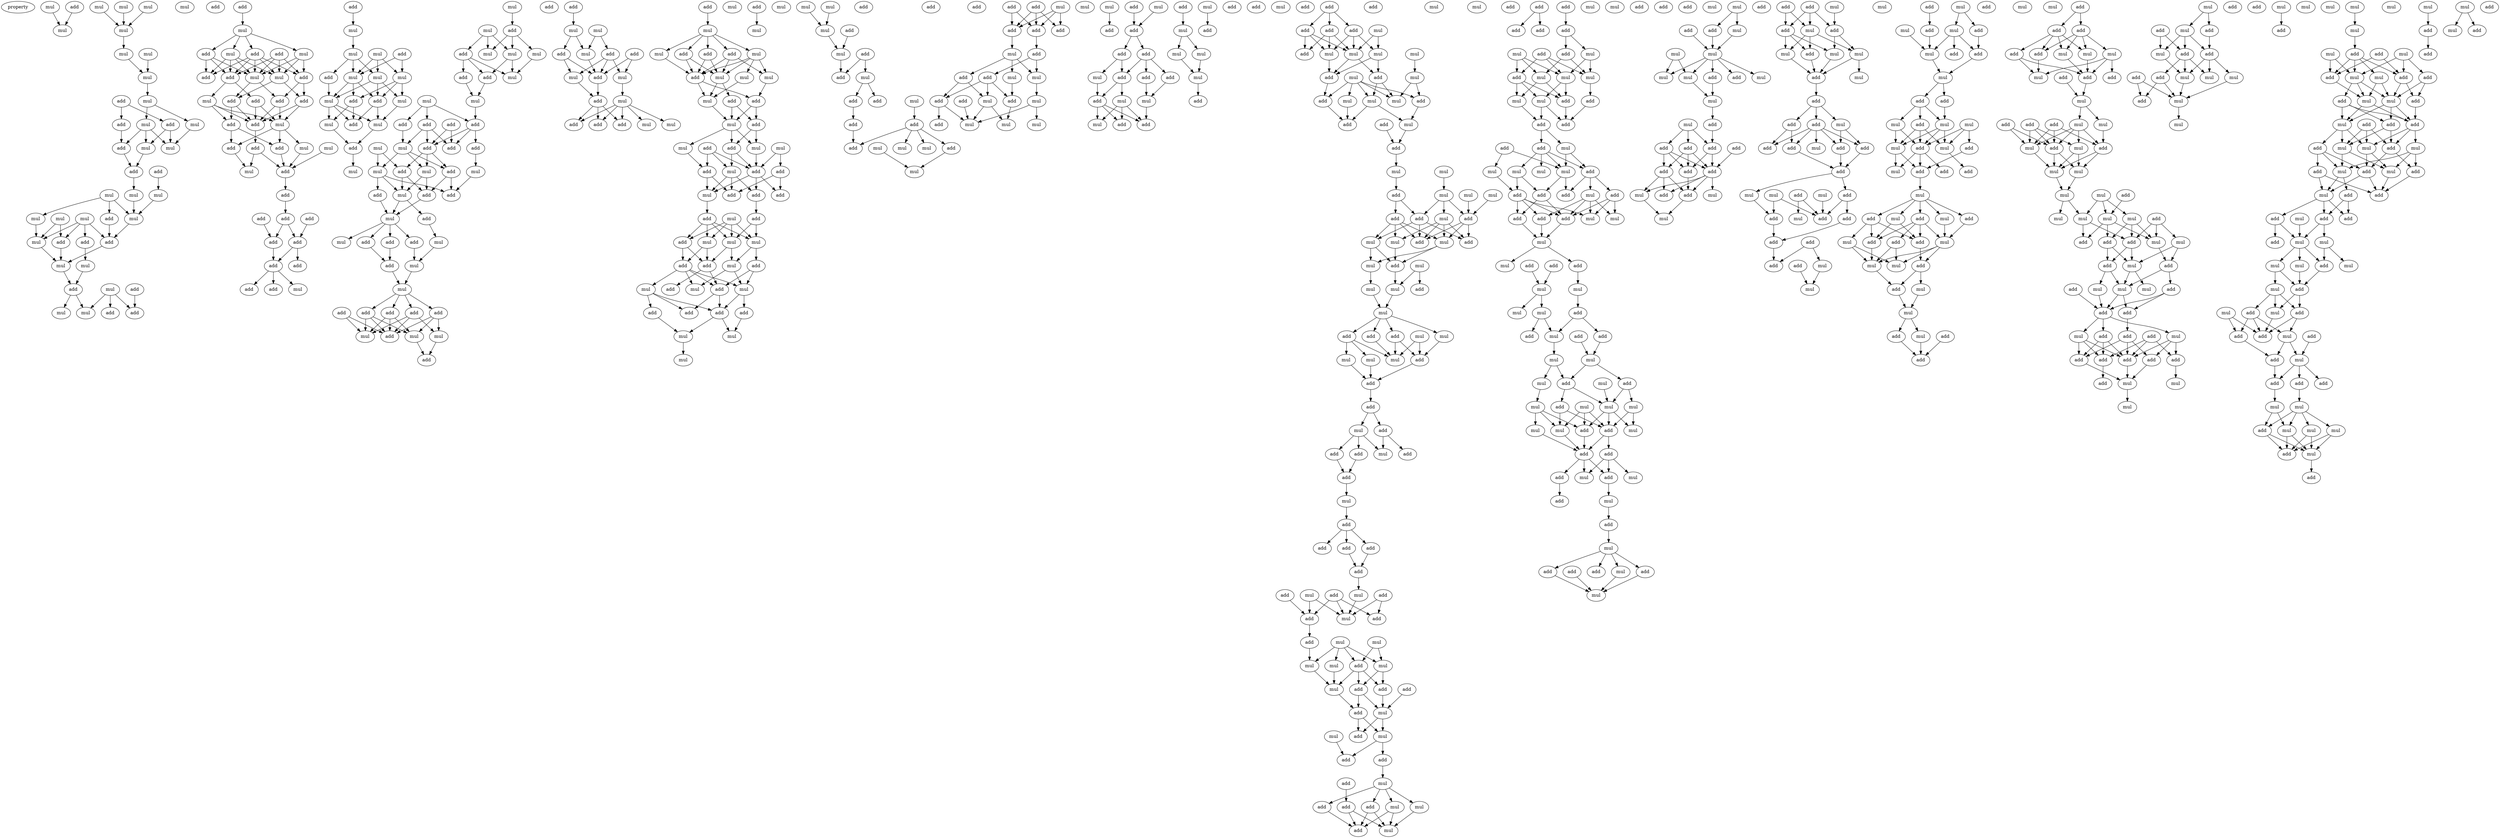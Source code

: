 digraph {
    node [fontcolor=black]
    property [mul=2,lf=1.1]
    0 [ label = mul ];
    1 [ label = mul ];
    2 [ label = add ];
    3 [ label = mul ];
    4 [ label = mul ];
    5 [ label = mul ];
    6 [ label = mul ];
    7 [ label = mul ];
    8 [ label = mul ];
    9 [ label = mul ];
    10 [ label = add ];
    11 [ label = mul ];
    12 [ label = mul ];
    13 [ label = mul ];
    14 [ label = add ];
    15 [ label = mul ];
    16 [ label = add ];
    17 [ label = add ];
    18 [ label = mul ];
    19 [ label = mul ];
    20 [ label = add ];
    21 [ label = add ];
    22 [ label = mul ];
    23 [ label = mul ];
    24 [ label = mul ];
    25 [ label = mul ];
    26 [ label = mul ];
    27 [ label = mul ];
    28 [ label = mul ];
    29 [ label = add ];
    30 [ label = mul ];
    31 [ label = add ];
    32 [ label = add ];
    33 [ label = add ];
    34 [ label = mul ];
    35 [ label = mul ];
    36 [ label = mul ];
    37 [ label = add ];
    38 [ label = add ];
    39 [ label = mul ];
    40 [ label = add ];
    41 [ label = mul ];
    42 [ label = add ];
    43 [ label = add ];
    44 [ label = add ];
    45 [ label = mul ];
    46 [ label = add ];
    47 [ label = add ];
    48 [ label = add ];
    49 [ label = mul ];
    50 [ label = mul ];
    51 [ label = add ];
    52 [ label = mul ];
    53 [ label = add ];
    54 [ label = add ];
    55 [ label = mul ];
    56 [ label = add ];
    57 [ label = mul ];
    58 [ label = add ];
    59 [ label = add ];
    60 [ label = add ];
    61 [ label = mul ];
    62 [ label = add ];
    63 [ label = add ];
    64 [ label = add ];
    65 [ label = add ];
    66 [ label = mul ];
    67 [ label = mul ];
    68 [ label = add ];
    69 [ label = mul ];
    70 [ label = add ];
    71 [ label = add ];
    72 [ label = add ];
    73 [ label = add ];
    74 [ label = add ];
    75 [ label = add ];
    76 [ label = add ];
    77 [ label = add ];
    78 [ label = add ];
    79 [ label = add ];
    80 [ label = add ];
    81 [ label = mul ];
    82 [ label = add ];
    83 [ label = mul ];
    84 [ label = mul ];
    85 [ label = mul ];
    86 [ label = add ];
    87 [ label = mul ];
    88 [ label = mul ];
    89 [ label = add ];
    90 [ label = mul ];
    91 [ label = mul ];
    92 [ label = add ];
    93 [ label = mul ];
    94 [ label = add ];
    95 [ label = mul ];
    96 [ label = add ];
    97 [ label = mul ];
    98 [ label = add ];
    99 [ label = mul ];
    100 [ label = mul ];
    101 [ label = mul ];
    102 [ label = add ];
    103 [ label = mul ];
    104 [ label = add ];
    105 [ label = mul ];
    106 [ label = mul ];
    107 [ label = mul ];
    108 [ label = add ];
    109 [ label = add ];
    110 [ label = mul ];
    111 [ label = add ];
    112 [ label = mul ];
    113 [ label = add ];
    114 [ label = add ];
    115 [ label = add ];
    116 [ label = add ];
    117 [ label = add ];
    118 [ label = add ];
    119 [ label = mul ];
    120 [ label = mul ];
    121 [ label = add ];
    122 [ label = mul ];
    123 [ label = add ];
    124 [ label = mul ];
    125 [ label = add ];
    126 [ label = mul ];
    127 [ label = add ];
    128 [ label = mul ];
    129 [ label = add ];
    130 [ label = add ];
    131 [ label = mul ];
    132 [ label = add ];
    133 [ label = add ];
    134 [ label = add ];
    135 [ label = add ];
    136 [ label = mul ];
    137 [ label = mul ];
    138 [ label = add ];
    139 [ label = mul ];
    140 [ label = mul ];
    141 [ label = add ];
    142 [ label = add ];
    143 [ label = add ];
    144 [ label = add ];
    145 [ label = add ];
    146 [ label = add ];
    147 [ label = mul ];
    148 [ label = mul ];
    149 [ label = mul ];
    150 [ label = add ];
    151 [ label = add ];
    152 [ label = mul ];
    153 [ label = mul ];
    154 [ label = mul ];
    155 [ label = add ];
    156 [ label = add ];
    157 [ label = add ];
    158 [ label = mul ];
    159 [ label = mul ];
    160 [ label = add ];
    161 [ label = add ];
    162 [ label = mul ];
    163 [ label = mul ];
    164 [ label = add ];
    165 [ label = add ];
    166 [ label = mul ];
    167 [ label = add ];
    168 [ label = add ];
    169 [ label = mul ];
    170 [ label = mul ];
    171 [ label = add ];
    172 [ label = add ];
    173 [ label = add ];
    174 [ label = mul ];
    175 [ label = mul ];
    176 [ label = mul ];
    177 [ label = add ];
    178 [ label = mul ];
    179 [ label = mul ];
    180 [ label = add ];
    181 [ label = add ];
    182 [ label = mul ];
    183 [ label = add ];
    184 [ label = add ];
    185 [ label = add ];
    186 [ label = mul ];
    187 [ label = mul ];
    188 [ label = mul ];
    189 [ label = add ];
    190 [ label = add ];
    191 [ label = add ];
    192 [ label = mul ];
    193 [ label = add ];
    194 [ label = add ];
    195 [ label = add ];
    196 [ label = mul ];
    197 [ label = mul ];
    198 [ label = add ];
    199 [ label = add ];
    200 [ label = mul ];
    201 [ label = mul ];
    202 [ label = add ];
    203 [ label = mul ];
    204 [ label = add ];
    205 [ label = mul ];
    206 [ label = add ];
    207 [ label = add ];
    208 [ label = add ];
    209 [ label = mul ];
    210 [ label = add ];
    211 [ label = mul ];
    212 [ label = mul ];
    213 [ label = add ];
    214 [ label = add ];
    215 [ label = add ];
    216 [ label = add ];
    217 [ label = mul ];
    218 [ label = mul ];
    219 [ label = mul ];
    220 [ label = mul ];
    221 [ label = add ];
    222 [ label = mul ];
    223 [ label = mul ];
    224 [ label = mul ];
    225 [ label = mul ];
    226 [ label = add ];
    227 [ label = add ];
    228 [ label = mul ];
    229 [ label = mul ];
    230 [ label = add ];
    231 [ label = add ];
    232 [ label = mul ];
    233 [ label = add ];
    234 [ label = add ];
    235 [ label = add ];
    236 [ label = mul ];
    237 [ label = add ];
    238 [ label = add ];
    239 [ label = add ];
    240 [ label = mul ];
    241 [ label = mul ];
    242 [ label = add ];
    243 [ label = add ];
    244 [ label = mul ];
    245 [ label = mul ];
    246 [ label = mul ];
    247 [ label = add ];
    248 [ label = add ];
    249 [ label = add ];
    250 [ label = add ];
    251 [ label = add ];
    252 [ label = mul ];
    253 [ label = add ];
    254 [ label = mul ];
    255 [ label = add ];
    256 [ label = mul ];
    257 [ label = add ];
    258 [ label = add ];
    259 [ label = mul ];
    260 [ label = add ];
    261 [ label = mul ];
    262 [ label = add ];
    263 [ label = add ];
    264 [ label = mul ];
    265 [ label = mul ];
    266 [ label = mul ];
    267 [ label = mul ];
    268 [ label = mul ];
    269 [ label = add ];
    270 [ label = add ];
    271 [ label = mul ];
    272 [ label = add ];
    273 [ label = add ];
    274 [ label = add ];
    275 [ label = add ];
    276 [ label = add ];
    277 [ label = mul ];
    278 [ label = add ];
    279 [ label = mul ];
    280 [ label = add ];
    281 [ label = mul ];
    282 [ label = add ];
    283 [ label = mul ];
    284 [ label = add ];
    285 [ label = add ];
    286 [ label = mul ];
    287 [ label = mul ];
    288 [ label = mul ];
    289 [ label = mul ];
    290 [ label = mul ];
    291 [ label = add ];
    292 [ label = add ];
    293 [ label = add ];
    294 [ label = add ];
    295 [ label = mul ];
    296 [ label = add ];
    297 [ label = add ];
    298 [ label = add ];
    299 [ label = mul ];
    300 [ label = add ];
    301 [ label = mul ];
    302 [ label = add ];
    303 [ label = add ];
    304 [ label = mul ];
    305 [ label = mul ];
    306 [ label = mul ];
    307 [ label = mul ];
    308 [ label = add ];
    309 [ label = add ];
    310 [ label = add ];
    311 [ label = mul ];
    312 [ label = mul ];
    313 [ label = mul ];
    314 [ label = mul ];
    315 [ label = add ];
    316 [ label = mul ];
    317 [ label = add ];
    318 [ label = add ];
    319 [ label = mul ];
    320 [ label = add ];
    321 [ label = add ];
    322 [ label = mul ];
    323 [ label = mul ];
    324 [ label = mul ];
    325 [ label = add ];
    326 [ label = mul ];
    327 [ label = mul ];
    328 [ label = add ];
    329 [ label = add ];
    330 [ label = add ];
    331 [ label = mul ];
    332 [ label = mul ];
    333 [ label = add ];
    334 [ label = mul ];
    335 [ label = add ];
    336 [ label = mul ];
    337 [ label = add ];
    338 [ label = mul ];
    339 [ label = mul ];
    340 [ label = mul ];
    341 [ label = mul ];
    342 [ label = add ];
    343 [ label = mul ];
    344 [ label = add ];
    345 [ label = mul ];
    346 [ label = mul ];
    347 [ label = add ];
    348 [ label = add ];
    349 [ label = mul ];
    350 [ label = mul ];
    351 [ label = mul ];
    352 [ label = add ];
    353 [ label = add ];
    354 [ label = add ];
    355 [ label = mul ];
    356 [ label = add ];
    357 [ label = add ];
    358 [ label = add ];
    359 [ label = add ];
    360 [ label = mul ];
    361 [ label = add ];
    362 [ label = mul ];
    363 [ label = add ];
    364 [ label = add ];
    365 [ label = add ];
    366 [ label = mul ];
    367 [ label = add ];
    368 [ label = add ];
    369 [ label = mul ];
    370 [ label = mul ];
    371 [ label = add ];
    372 [ label = add ];
    373 [ label = add ];
    374 [ label = mul ];
    375 [ label = add ];
    376 [ label = add ];
    377 [ label = add ];
    378 [ label = mul ];
    379 [ label = mul ];
    380 [ label = add ];
    381 [ label = mul ];
    382 [ label = mul ];
    383 [ label = mul ];
    384 [ label = add ];
    385 [ label = add ];
    386 [ label = add ];
    387 [ label = mul ];
    388 [ label = add ];
    389 [ label = mul ];
    390 [ label = mul ];
    391 [ label = add ];
    392 [ label = mul ];
    393 [ label = add ];
    394 [ label = add ];
    395 [ label = add ];
    396 [ label = mul ];
    397 [ label = add ];
    398 [ label = add ];
    399 [ label = add ];
    400 [ label = mul ];
    401 [ label = mul ];
    402 [ label = add ];
    403 [ label = add ];
    404 [ label = mul ];
    405 [ label = add ];
    406 [ label = add ];
    407 [ label = mul ];
    408 [ label = add ];
    409 [ label = mul ];
    410 [ label = add ];
    411 [ label = add ];
    412 [ label = mul ];
    413 [ label = add ];
    414 [ label = add ];
    415 [ label = mul ];
    416 [ label = add ];
    417 [ label = mul ];
    418 [ label = mul ];
    419 [ label = mul ];
    420 [ label = mul ];
    421 [ label = add ];
    422 [ label = add ];
    423 [ label = add ];
    424 [ label = mul ];
    425 [ label = add ];
    426 [ label = add ];
    427 [ label = add ];
    428 [ label = add ];
    429 [ label = mul ];
    430 [ label = mul ];
    431 [ label = mul ];
    432 [ label = add ];
    433 [ label = mul ];
    434 [ label = mul ];
    435 [ label = mul ];
    436 [ label = add ];
    437 [ label = add ];
    438 [ label = add ];
    439 [ label = add ];
    440 [ label = add ];
    441 [ label = mul ];
    442 [ label = add ];
    443 [ label = add ];
    444 [ label = mul ];
    445 [ label = mul ];
    446 [ label = mul ];
    447 [ label = add ];
    448 [ label = add ];
    449 [ label = add ];
    450 [ label = add ];
    451 [ label = mul ];
    452 [ label = mul ];
    453 [ label = mul ];
    454 [ label = mul ];
    455 [ label = add ];
    456 [ label = add ];
    457 [ label = add ];
    458 [ label = mul ];
    459 [ label = add ];
    460 [ label = add ];
    461 [ label = mul ];
    462 [ label = mul ];
    463 [ label = add ];
    464 [ label = mul ];
    465 [ label = add ];
    466 [ label = mul ];
    467 [ label = mul ];
    468 [ label = mul ];
    469 [ label = mul ];
    470 [ label = add ];
    471 [ label = mul ];
    472 [ label = add ];
    473 [ label = mul ];
    474 [ label = mul ];
    475 [ label = mul ];
    476 [ label = add ];
    477 [ label = add ];
    478 [ label = add ];
    479 [ label = add ];
    480 [ label = mul ];
    481 [ label = add ];
    482 [ label = mul ];
    483 [ label = mul ];
    484 [ label = add ];
    485 [ label = mul ];
    486 [ label = add ];
    487 [ label = mul ];
    488 [ label = mul ];
    489 [ label = add ];
    490 [ label = add ];
    491 [ label = add ];
    492 [ label = add ];
    493 [ label = mul ];
    494 [ label = mul ];
    495 [ label = add ];
    496 [ label = mul ];
    497 [ label = add ];
    498 [ label = mul ];
    499 [ label = mul ];
    500 [ label = mul ];
    501 [ label = mul ];
    502 [ label = mul ];
    503 [ label = add ];
    504 [ label = add ];
    505 [ label = mul ];
    506 [ label = add ];
    507 [ label = mul ];
    508 [ label = add ];
    509 [ label = add ];
    510 [ label = add ];
    511 [ label = add ];
    512 [ label = add ];
    513 [ label = add ];
    514 [ label = add ];
    515 [ label = mul ];
    516 [ label = add ];
    517 [ label = add ];
    518 [ label = mul ];
    519 [ label = mul ];
    520 [ label = add ];
    521 [ label = add ];
    522 [ label = mul ];
    523 [ label = add ];
    524 [ label = add ];
    525 [ label = mul ];
    526 [ label = add ];
    527 [ label = add ];
    528 [ label = mul ];
    529 [ label = mul ];
    530 [ label = mul ];
    531 [ label = mul ];
    532 [ label = add ];
    533 [ label = add ];
    534 [ label = add ];
    535 [ label = add ];
    536 [ label = mul ];
    537 [ label = add ];
    538 [ label = add ];
    539 [ label = mul ];
    540 [ label = add ];
    541 [ label = add ];
    542 [ label = add ];
    543 [ label = add ];
    544 [ label = mul ];
    545 [ label = add ];
    546 [ label = mul ];
    547 [ label = mul ];
    548 [ label = add ];
    549 [ label = mul ];
    550 [ label = add ];
    551 [ label = add ];
    552 [ label = add ];
    553 [ label = add ];
    554 [ label = mul ];
    555 [ label = mul ];
    556 [ label = add ];
    557 [ label = add ];
    558 [ label = mul ];
    559 [ label = mul ];
    560 [ label = add ];
    561 [ label = add ];
    562 [ label = mul ];
    563 [ label = mul ];
    564 [ label = add ];
    565 [ label = add ];
    566 [ label = add ];
    567 [ label = mul ];
    568 [ label = add ];
    569 [ label = mul ];
    570 [ label = add ];
    571 [ label = add ];
    572 [ label = mul ];
    573 [ label = add ];
    574 [ label = mul ];
    575 [ label = mul ];
    576 [ label = add ];
    577 [ label = add ];
    578 [ label = mul ];
    579 [ label = mul ];
    580 [ label = add ];
    581 [ label = mul ];
    582 [ label = add ];
    583 [ label = add ];
    584 [ label = mul ];
    585 [ label = mul ];
    586 [ label = add ];
    587 [ label = add ];
    588 [ label = mul ];
    589 [ label = add ];
    590 [ label = add ];
    591 [ label = mul ];
    592 [ label = add ];
    593 [ label = add ];
    594 [ label = mul ];
    595 [ label = add ];
    596 [ label = mul ];
    597 [ label = mul ];
    598 [ label = mul ];
    599 [ label = add ];
    600 [ label = mul ];
    601 [ label = mul ];
    602 [ label = mul ];
    603 [ label = add ];
    604 [ label = add ];
    605 [ label = add ];
    606 [ label = mul ];
    607 [ label = add ];
    608 [ label = add ];
    609 [ label = add ];
    610 [ label = add ];
    611 [ label = mul ];
    612 [ label = add ];
    613 [ label = mul ];
    614 [ label = mul ];
    615 [ label = add ];
    616 [ label = add ];
    617 [ label = mul ];
    618 [ label = add ];
    619 [ label = mul ];
    620 [ label = add ];
    621 [ label = mul ];
    622 [ label = add ];
    623 [ label = add ];
    624 [ label = mul ];
    625 [ label = add ];
    626 [ label = mul ];
    627 [ label = mul ];
    628 [ label = add ];
    629 [ label = mul ];
    630 [ label = mul ];
    631 [ label = mul ];
    632 [ label = add ];
    633 [ label = mul ];
    634 [ label = mul ];
    635 [ label = mul ];
    636 [ label = add ];
    637 [ label = mul ];
    638 [ label = mul ];
    639 [ label = add ];
    640 [ label = add ];
    641 [ label = mul ];
    642 [ label = mul ];
    643 [ label = add ];
    644 [ label = mul ];
    645 [ label = add ];
    646 [ label = add ];
    647 [ label = mul ];
    648 [ label = add ];
    649 [ label = mul ];
    650 [ label = add ];
    651 [ label = mul ];
    652 [ label = add ];
    653 [ label = add ];
    654 [ label = add ];
    655 [ label = add ];
    656 [ label = mul ];
    657 [ label = add ];
    658 [ label = mul ];
    659 [ label = add ];
    660 [ label = add ];
    661 [ label = add ];
    662 [ label = add ];
    663 [ label = add ];
    664 [ label = mul ];
    665 [ label = mul ];
    666 [ label = add ];
    667 [ label = mul ];
    668 [ label = mul ];
    669 [ label = mul ];
    670 [ label = add ];
    671 [ label = add ];
    672 [ label = add ];
    673 [ label = mul ];
    674 [ label = add ];
    675 [ label = add ];
    676 [ label = add ];
    677 [ label = mul ];
    678 [ label = mul ];
    679 [ label = add ];
    680 [ label = mul ];
    681 [ label = mul ];
    682 [ label = add ];
    683 [ label = mul ];
    684 [ label = add ];
    685 [ label = mul ];
    686 [ label = mul ];
    687 [ label = mul ];
    688 [ label = mul ];
    689 [ label = add ];
    690 [ label = mul ];
    691 [ label = add ];
    692 [ label = mul ];
    693 [ label = mul ];
    694 [ label = add ];
    695 [ label = mul ];
    696 [ label = add ];
    697 [ label = add ];
    698 [ label = mul ];
    699 [ label = add ];
    700 [ label = add ];
    701 [ label = mul ];
    702 [ label = mul ];
    703 [ label = add ];
    704 [ label = mul ];
    705 [ label = add ];
    706 [ label = add ];
    707 [ label = add ];
    708 [ label = mul ];
    709 [ label = add ];
    710 [ label = add ];
    711 [ label = mul ];
    712 [ label = mul ];
    713 [ label = add ];
    714 [ label = mul ];
    715 [ label = add ];
    716 [ label = add ];
    717 [ label = mul ];
    718 [ label = add ];
    719 [ label = add ];
    720 [ label = mul ];
    721 [ label = mul ];
    722 [ label = add ];
    723 [ label = add ];
    724 [ label = add ];
    725 [ label = add ];
    726 [ label = mul ];
    727 [ label = mul ];
    728 [ label = add ];
    729 [ label = mul ];
    730 [ label = mul ];
    731 [ label = mul ];
    732 [ label = add ];
    733 [ label = mul ];
    734 [ label = mul ];
    735 [ label = mul ];
    736 [ label = add ];
    737 [ label = add ];
    738 [ label = add ];
    739 [ label = mul ];
    740 [ label = add ];
    741 [ label = add ];
    742 [ label = add ];
    743 [ label = mul ];
    744 [ label = mul ];
    745 [ label = add ];
    746 [ label = add ];
    747 [ label = add ];
    748 [ label = mul ];
    749 [ label = mul ];
    750 [ label = mul ];
    751 [ label = mul ];
    752 [ label = mul ];
    753 [ label = add ];
    754 [ label = mul ];
    755 [ label = add ];
    756 [ label = mul ];
    757 [ label = add ];
    758 [ label = add ];
    759 [ label = add ];
    760 [ label = mul ];
    761 [ label = add ];
    762 [ label = mul ];
    763 [ label = add ];
    0 -> 5 [ name = 0 ];
    1 -> 6 [ name = 1 ];
    2 -> 5 [ name = 2 ];
    3 -> 6 [ name = 3 ];
    4 -> 6 [ name = 4 ];
    6 -> 7 [ name = 5 ];
    7 -> 9 [ name = 6 ];
    8 -> 9 [ name = 7 ];
    9 -> 11 [ name = 8 ];
    10 -> 14 [ name = 9 ];
    10 -> 16 [ name = 10 ];
    11 -> 13 [ name = 11 ];
    11 -> 15 [ name = 12 ];
    13 -> 17 [ name = 13 ];
    13 -> 18 [ name = 14 ];
    13 -> 19 [ name = 15 ];
    14 -> 18 [ name = 16 ];
    14 -> 19 [ name = 17 ];
    15 -> 18 [ name = 18 ];
    16 -> 17 [ name = 19 ];
    17 -> 21 [ name = 20 ];
    19 -> 21 [ name = 21 ];
    20 -> 23 [ name = 22 ];
    21 -> 22 [ name = 23 ];
    22 -> 27 [ name = 24 ];
    23 -> 27 [ name = 25 ];
    24 -> 26 [ name = 26 ];
    24 -> 27 [ name = 27 ];
    24 -> 29 [ name = 28 ];
    25 -> 30 [ name = 29 ];
    25 -> 31 [ name = 30 ];
    25 -> 32 [ name = 31 ];
    25 -> 33 [ name = 32 ];
    26 -> 30 [ name = 33 ];
    27 -> 33 [ name = 34 ];
    28 -> 30 [ name = 35 ];
    28 -> 31 [ name = 36 ];
    29 -> 33 [ name = 37 ];
    30 -> 35 [ name = 38 ];
    31 -> 35 [ name = 39 ];
    32 -> 34 [ name = 40 ];
    33 -> 35 [ name = 41 ];
    34 -> 37 [ name = 42 ];
    35 -> 37 [ name = 43 ];
    36 -> 40 [ name = 44 ];
    36 -> 41 [ name = 45 ];
    36 -> 42 [ name = 46 ];
    37 -> 39 [ name = 47 ];
    37 -> 41 [ name = 48 ];
    38 -> 42 [ name = 49 ];
    44 -> 45 [ name = 50 ];
    45 -> 47 [ name = 51 ];
    45 -> 48 [ name = 52 ];
    45 -> 49 [ name = 53 ];
    45 -> 50 [ name = 54 ];
    46 -> 51 [ name = 55 ];
    46 -> 52 [ name = 56 ];
    46 -> 53 [ name = 57 ];
    46 -> 55 [ name = 58 ];
    47 -> 53 [ name = 59 ];
    47 -> 54 [ name = 60 ];
    47 -> 55 [ name = 61 ];
    48 -> 51 [ name = 62 ];
    48 -> 52 [ name = 63 ];
    48 -> 53 [ name = 64 ];
    48 -> 54 [ name = 65 ];
    48 -> 55 [ name = 66 ];
    49 -> 51 [ name = 67 ];
    49 -> 52 [ name = 68 ];
    49 -> 55 [ name = 69 ];
    50 -> 52 [ name = 70 ];
    50 -> 53 [ name = 71 ];
    50 -> 54 [ name = 72 ];
    50 -> 55 [ name = 73 ];
    51 -> 56 [ name = 74 ];
    51 -> 59 [ name = 75 ];
    52 -> 56 [ name = 76 ];
    52 -> 58 [ name = 77 ];
    53 -> 57 [ name = 78 ];
    53 -> 60 [ name = 79 ];
    55 -> 58 [ name = 80 ];
    55 -> 59 [ name = 81 ];
    56 -> 61 [ name = 82 ];
    56 -> 63 [ name = 83 ];
    57 -> 61 [ name = 84 ];
    57 -> 62 [ name = 85 ];
    57 -> 63 [ name = 86 ];
    58 -> 62 [ name = 87 ];
    58 -> 63 [ name = 88 ];
    59 -> 61 [ name = 89 ];
    59 -> 63 [ name = 90 ];
    60 -> 61 [ name = 91 ];
    60 -> 63 [ name = 92 ];
    61 -> 65 [ name = 93 ];
    61 -> 67 [ name = 94 ];
    61 -> 68 [ name = 95 ];
    62 -> 65 [ name = 96 ];
    62 -> 68 [ name = 97 ];
    63 -> 64 [ name = 98 ];
    64 -> 69 [ name = 99 ];
    64 -> 70 [ name = 100 ];
    65 -> 70 [ name = 101 ];
    66 -> 70 [ name = 102 ];
    67 -> 70 [ name = 103 ];
    68 -> 69 [ name = 104 ];
    70 -> 71 [ name = 105 ];
    71 -> 72 [ name = 106 ];
    72 -> 75 [ name = 107 ];
    72 -> 76 [ name = 108 ];
    73 -> 76 [ name = 109 ];
    74 -> 75 [ name = 110 ];
    75 -> 78 [ name = 111 ];
    76 -> 77 [ name = 112 ];
    76 -> 78 [ name = 113 ];
    78 -> 79 [ name = 114 ];
    78 -> 80 [ name = 115 ];
    78 -> 81 [ name = 116 ];
    82 -> 83 [ name = 117 ];
    83 -> 85 [ name = 118 ];
    84 -> 87 [ name = 119 ];
    84 -> 88 [ name = 120 ];
    84 -> 90 [ name = 121 ];
    85 -> 87 [ name = 122 ];
    85 -> 88 [ name = 123 ];
    85 -> 89 [ name = 124 ];
    86 -> 88 [ name = 125 ];
    86 -> 90 [ name = 126 ];
    87 -> 91 [ name = 127 ];
    87 -> 93 [ name = 128 ];
    87 -> 94 [ name = 129 ];
    88 -> 92 [ name = 130 ];
    88 -> 93 [ name = 131 ];
    88 -> 94 [ name = 132 ];
    89 -> 93 [ name = 133 ];
    90 -> 91 [ name = 134 ];
    90 -> 92 [ name = 135 ];
    90 -> 94 [ name = 136 ];
    91 -> 97 [ name = 137 ];
    92 -> 95 [ name = 138 ];
    92 -> 96 [ name = 139 ];
    93 -> 95 [ name = 140 ];
    93 -> 96 [ name = 141 ];
    93 -> 97 [ name = 142 ];
    94 -> 96 [ name = 143 ];
    94 -> 97 [ name = 144 ];
    95 -> 98 [ name = 145 ];
    97 -> 98 [ name = 146 ];
    98 -> 100 [ name = 147 ];
    99 -> 102 [ name = 148 ];
    101 -> 103 [ name = 149 ];
    101 -> 104 [ name = 150 ];
    101 -> 105 [ name = 151 ];
    102 -> 103 [ name = 152 ];
    102 -> 105 [ name = 153 ];
    102 -> 106 [ name = 154 ];
    104 -> 107 [ name = 155 ];
    104 -> 108 [ name = 156 ];
    104 -> 109 [ name = 157 ];
    105 -> 107 [ name = 158 ];
    105 -> 108 [ name = 159 ];
    106 -> 107 [ name = 160 ];
    108 -> 110 [ name = 161 ];
    109 -> 110 [ name = 162 ];
    110 -> 116 [ name = 163 ];
    112 -> 113 [ name = 164 ];
    112 -> 114 [ name = 165 ];
    112 -> 116 [ name = 166 ];
    113 -> 117 [ name = 167 ];
    113 -> 118 [ name = 168 ];
    113 -> 119 [ name = 169 ];
    114 -> 119 [ name = 170 ];
    115 -> 117 [ name = 171 ];
    115 -> 118 [ name = 172 ];
    116 -> 117 [ name = 173 ];
    116 -> 118 [ name = 174 ];
    116 -> 121 [ name = 175 ];
    117 -> 123 [ name = 176 ];
    117 -> 125 [ name = 177 ];
    117 -> 126 [ name = 178 ];
    119 -> 122 [ name = 179 ];
    119 -> 123 [ name = 180 ];
    119 -> 126 [ name = 181 ];
    120 -> 122 [ name = 182 ];
    120 -> 125 [ name = 183 ];
    121 -> 124 [ name = 184 ];
    122 -> 127 [ name = 185 ];
    122 -> 128 [ name = 186 ];
    122 -> 130 [ name = 187 ];
    123 -> 129 [ name = 188 ];
    123 -> 130 [ name = 189 ];
    124 -> 130 [ name = 190 ];
    125 -> 128 [ name = 191 ];
    125 -> 129 [ name = 192 ];
    126 -> 128 [ name = 193 ];
    126 -> 129 [ name = 194 ];
    127 -> 131 [ name = 195 ];
    128 -> 131 [ name = 196 ];
    128 -> 132 [ name = 197 ];
    129 -> 131 [ name = 198 ];
    131 -> 133 [ name = 199 ];
    131 -> 134 [ name = 200 ];
    131 -> 135 [ name = 201 ];
    131 -> 136 [ name = 202 ];
    132 -> 137 [ name = 203 ];
    133 -> 138 [ name = 204 ];
    134 -> 138 [ name = 205 ];
    135 -> 139 [ name = 206 ];
    137 -> 139 [ name = 207 ];
    138 -> 140 [ name = 208 ];
    139 -> 140 [ name = 209 ];
    140 -> 141 [ name = 210 ];
    140 -> 142 [ name = 211 ];
    140 -> 144 [ name = 212 ];
    140 -> 145 [ name = 213 ];
    141 -> 146 [ name = 214 ];
    141 -> 147 [ name = 215 ];
    141 -> 148 [ name = 216 ];
    142 -> 146 [ name = 217 ];
    142 -> 148 [ name = 218 ];
    142 -> 149 [ name = 219 ];
    143 -> 146 [ name = 220 ];
    143 -> 149 [ name = 221 ];
    144 -> 146 [ name = 222 ];
    144 -> 147 [ name = 223 ];
    144 -> 149 [ name = 224 ];
    145 -> 146 [ name = 225 ];
    145 -> 147 [ name = 226 ];
    145 -> 149 [ name = 227 ];
    147 -> 150 [ name = 228 ];
    148 -> 150 [ name = 229 ];
    151 -> 153 [ name = 230 ];
    152 -> 154 [ name = 231 ];
    152 -> 155 [ name = 232 ];
    153 -> 154 [ name = 233 ];
    153 -> 156 [ name = 234 ];
    154 -> 160 [ name = 235 ];
    155 -> 158 [ name = 236 ];
    155 -> 159 [ name = 237 ];
    155 -> 160 [ name = 238 ];
    156 -> 159 [ name = 239 ];
    156 -> 160 [ name = 240 ];
    157 -> 158 [ name = 241 ];
    157 -> 160 [ name = 242 ];
    158 -> 162 [ name = 243 ];
    159 -> 161 [ name = 244 ];
    160 -> 161 [ name = 245 ];
    161 -> 164 [ name = 246 ];
    161 -> 165 [ name = 247 ];
    161 -> 167 [ name = 248 ];
    162 -> 163 [ name = 249 ];
    162 -> 164 [ name = 250 ];
    162 -> 165 [ name = 251 ];
    162 -> 166 [ name = 252 ];
    162 -> 167 [ name = 253 ];
    168 -> 169 [ name = 254 ];
    169 -> 170 [ name = 255 ];
    169 -> 171 [ name = 256 ];
    169 -> 172 [ name = 257 ];
    169 -> 173 [ name = 258 ];
    169 -> 174 [ name = 259 ];
    170 -> 177 [ name = 260 ];
    171 -> 177 [ name = 261 ];
    171 -> 178 [ name = 262 ];
    172 -> 177 [ name = 263 ];
    172 -> 178 [ name = 264 ];
    173 -> 176 [ name = 265 ];
    173 -> 177 [ name = 266 ];
    173 -> 178 [ name = 267 ];
    174 -> 175 [ name = 268 ];
    174 -> 176 [ name = 269 ];
    174 -> 177 [ name = 270 ];
    174 -> 178 [ name = 271 ];
    175 -> 179 [ name = 272 ];
    176 -> 180 [ name = 273 ];
    177 -> 179 [ name = 274 ];
    177 -> 180 [ name = 275 ];
    178 -> 179 [ name = 276 ];
    178 -> 181 [ name = 277 ];
    179 -> 182 [ name = 278 ];
    180 -> 182 [ name = 279 ];
    180 -> 183 [ name = 280 ];
    181 -> 182 [ name = 281 ];
    181 -> 183 [ name = 282 ];
    182 -> 184 [ name = 283 ];
    182 -> 186 [ name = 284 ];
    182 -> 188 [ name = 285 ];
    183 -> 184 [ name = 286 ];
    183 -> 186 [ name = 287 ];
    184 -> 190 [ name = 288 ];
    184 -> 192 [ name = 289 ];
    185 -> 190 [ name = 290 ];
    185 -> 191 [ name = 291 ];
    185 -> 192 [ name = 292 ];
    186 -> 190 [ name = 293 ];
    187 -> 189 [ name = 294 ];
    187 -> 190 [ name = 295 ];
    188 -> 191 [ name = 296 ];
    189 -> 194 [ name = 297 ];
    189 -> 195 [ name = 298 ];
    190 -> 193 [ name = 299 ];
    190 -> 195 [ name = 300 ];
    190 -> 196 [ name = 301 ];
    191 -> 194 [ name = 302 ];
    191 -> 196 [ name = 303 ];
    192 -> 193 [ name = 304 ];
    192 -> 194 [ name = 305 ];
    192 -> 196 [ name = 306 ];
    193 -> 199 [ name = 307 ];
    196 -> 198 [ name = 308 ];
    197 -> 200 [ name = 309 ];
    197 -> 201 [ name = 310 ];
    197 -> 202 [ name = 311 ];
    197 -> 203 [ name = 312 ];
    198 -> 200 [ name = 313 ];
    198 -> 201 [ name = 314 ];
    198 -> 202 [ name = 315 ];
    198 -> 203 [ name = 316 ];
    199 -> 200 [ name = 317 ];
    199 -> 203 [ name = 318 ];
    200 -> 205 [ name = 319 ];
    200 -> 207 [ name = 320 ];
    201 -> 204 [ name = 321 ];
    201 -> 206 [ name = 322 ];
    202 -> 204 [ name = 323 ];
    202 -> 206 [ name = 324 ];
    203 -> 205 [ name = 325 ];
    203 -> 206 [ name = 326 ];
    204 -> 208 [ name = 327 ];
    204 -> 209 [ name = 328 ];
    204 -> 211 [ name = 329 ];
    204 -> 212 [ name = 330 ];
    205 -> 211 [ name = 331 ];
    205 -> 212 [ name = 332 ];
    206 -> 208 [ name = 333 ];
    206 -> 210 [ name = 334 ];
    207 -> 208 [ name = 335 ];
    207 -> 212 [ name = 336 ];
    208 -> 213 [ name = 337 ];
    208 -> 216 [ name = 338 ];
    209 -> 213 [ name = 339 ];
    209 -> 214 [ name = 340 ];
    209 -> 216 [ name = 341 ];
    212 -> 213 [ name = 342 ];
    212 -> 215 [ name = 343 ];
    213 -> 217 [ name = 344 ];
    213 -> 218 [ name = 345 ];
    214 -> 217 [ name = 346 ];
    215 -> 218 [ name = 347 ];
    217 -> 219 [ name = 348 ];
    221 -> 222 [ name = 349 ];
    224 -> 228 [ name = 350 ];
    225 -> 228 [ name = 351 ];
    227 -> 229 [ name = 352 ];
    228 -> 229 [ name = 353 ];
    229 -> 233 [ name = 354 ];
    230 -> 232 [ name = 355 ];
    230 -> 233 [ name = 356 ];
    232 -> 234 [ name = 357 ];
    232 -> 235 [ name = 358 ];
    234 -> 239 [ name = 359 ];
    236 -> 237 [ name = 360 ];
    237 -> 240 [ name = 361 ];
    237 -> 241 [ name = 362 ];
    237 -> 242 [ name = 363 ];
    237 -> 243 [ name = 364 ];
    239 -> 242 [ name = 365 ];
    243 -> 245 [ name = 366 ];
    244 -> 245 [ name = 367 ];
    246 -> 249 [ name = 368 ];
    246 -> 250 [ name = 369 ];
    246 -> 251 [ name = 370 ];
    247 -> 249 [ name = 371 ];
    247 -> 250 [ name = 372 ];
    247 -> 251 [ name = 373 ];
    248 -> 249 [ name = 374 ];
    248 -> 250 [ name = 375 ];
    249 -> 253 [ name = 376 ];
    250 -> 252 [ name = 377 ];
    252 -> 254 [ name = 378 ];
    252 -> 256 [ name = 379 ];
    252 -> 257 [ name = 380 ];
    253 -> 255 [ name = 381 ];
    253 -> 256 [ name = 382 ];
    254 -> 260 [ name = 383 ];
    255 -> 259 [ name = 384 ];
    255 -> 260 [ name = 385 ];
    255 -> 262 [ name = 386 ];
    256 -> 261 [ name = 387 ];
    257 -> 259 [ name = 388 ];
    257 -> 262 [ name = 389 ];
    258 -> 265 [ name = 390 ];
    259 -> 264 [ name = 391 ];
    259 -> 265 [ name = 392 ];
    260 -> 264 [ name = 393 ];
    261 -> 265 [ name = 394 ];
    261 -> 266 [ name = 395 ];
    262 -> 263 [ name = 396 ];
    262 -> 265 [ name = 397 ];
    268 -> 270 [ name = 398 ];
    269 -> 272 [ name = 399 ];
    271 -> 272 [ name = 400 ];
    272 -> 273 [ name = 401 ];
    272 -> 274 [ name = 402 ];
    273 -> 277 [ name = 403 ];
    273 -> 278 [ name = 404 ];
    274 -> 275 [ name = 405 ];
    274 -> 276 [ name = 406 ];
    274 -> 278 [ name = 407 ];
    275 -> 281 [ name = 408 ];
    276 -> 281 [ name = 409 ];
    277 -> 280 [ name = 410 ];
    278 -> 279 [ name = 411 ];
    278 -> 280 [ name = 412 ];
    279 -> 282 [ name = 413 ];
    279 -> 283 [ name = 414 ];
    279 -> 284 [ name = 415 ];
    280 -> 282 [ name = 416 ];
    280 -> 283 [ name = 417 ];
    280 -> 284 [ name = 418 ];
    281 -> 284 [ name = 419 ];
    285 -> 286 [ name = 420 ];
    286 -> 287 [ name = 421 ];
    286 -> 288 [ name = 422 ];
    287 -> 290 [ name = 423 ];
    288 -> 290 [ name = 424 ];
    289 -> 292 [ name = 425 ];
    290 -> 293 [ name = 426 ];
    297 -> 300 [ name = 427 ];
    297 -> 302 [ name = 428 ];
    297 -> 303 [ name = 429 ];
    299 -> 304 [ name = 430 ];
    299 -> 306 [ name = 431 ];
    300 -> 304 [ name = 432 ];
    300 -> 307 [ name = 433 ];
    300 -> 308 [ name = 434 ];
    302 -> 304 [ name = 435 ];
    302 -> 306 [ name = 436 ];
    302 -> 307 [ name = 437 ];
    303 -> 304 [ name = 438 ];
    303 -> 307 [ name = 439 ];
    303 -> 308 [ name = 440 ];
    304 -> 309 [ name = 441 ];
    304 -> 310 [ name = 442 ];
    305 -> 311 [ name = 443 ];
    306 -> 309 [ name = 444 ];
    306 -> 310 [ name = 445 ];
    307 -> 309 [ name = 446 ];
    309 -> 315 [ name = 447 ];
    310 -> 314 [ name = 448 ];
    310 -> 316 [ name = 449 ];
    311 -> 316 [ name = 450 ];
    311 -> 317 [ name = 451 ];
    312 -> 313 [ name = 452 ];
    312 -> 314 [ name = 453 ];
    312 -> 315 [ name = 454 ];
    312 -> 316 [ name = 455 ];
    312 -> 317 [ name = 456 ];
    313 -> 318 [ name = 457 ];
    314 -> 318 [ name = 458 ];
    314 -> 319 [ name = 459 ];
    315 -> 318 [ name = 460 ];
    317 -> 319 [ name = 461 ];
    319 -> 321 [ name = 462 ];
    320 -> 321 [ name = 463 ];
    321 -> 323 [ name = 464 ];
    322 -> 326 [ name = 465 ];
    323 -> 325 [ name = 466 ];
    324 -> 330 [ name = 467 ];
    325 -> 328 [ name = 468 ];
    325 -> 329 [ name = 469 ];
    326 -> 329 [ name = 470 ];
    326 -> 330 [ name = 471 ];
    326 -> 331 [ name = 472 ];
    327 -> 330 [ name = 473 ];
    328 -> 332 [ name = 474 ];
    328 -> 333 [ name = 475 ];
    328 -> 334 [ name = 476 ];
    328 -> 336 [ name = 477 ];
    329 -> 333 [ name = 478 ];
    329 -> 335 [ name = 479 ];
    329 -> 336 [ name = 480 ];
    330 -> 332 [ name = 481 ];
    330 -> 333 [ name = 482 ];
    330 -> 335 [ name = 483 ];
    331 -> 332 [ name = 484 ];
    331 -> 333 [ name = 485 ];
    331 -> 334 [ name = 486 ];
    331 -> 335 [ name = 487 ];
    332 -> 337 [ name = 488 ];
    332 -> 339 [ name = 489 ];
    334 -> 337 [ name = 490 ];
    336 -> 337 [ name = 491 ];
    336 -> 339 [ name = 492 ];
    337 -> 341 [ name = 493 ];
    338 -> 341 [ name = 494 ];
    338 -> 342 [ name = 495 ];
    339 -> 340 [ name = 496 ];
    340 -> 343 [ name = 497 ];
    341 -> 343 [ name = 498 ];
    343 -> 344 [ name = 499 ];
    343 -> 345 [ name = 500 ];
    343 -> 347 [ name = 501 ];
    343 -> 348 [ name = 502 ];
    344 -> 349 [ name = 503 ];
    344 -> 352 [ name = 504 ];
    345 -> 352 [ name = 505 ];
    346 -> 349 [ name = 506 ];
    346 -> 352 [ name = 507 ];
    347 -> 349 [ name = 508 ];
    347 -> 350 [ name = 509 ];
    347 -> 351 [ name = 510 ];
    348 -> 349 [ name = 511 ];
    350 -> 353 [ name = 512 ];
    351 -> 353 [ name = 513 ];
    352 -> 353 [ name = 514 ];
    353 -> 354 [ name = 515 ];
    354 -> 355 [ name = 516 ];
    354 -> 356 [ name = 517 ];
    355 -> 358 [ name = 518 ];
    355 -> 359 [ name = 519 ];
    355 -> 360 [ name = 520 ];
    356 -> 357 [ name = 521 ];
    356 -> 360 [ name = 522 ];
    358 -> 361 [ name = 523 ];
    359 -> 361 [ name = 524 ];
    361 -> 362 [ name = 525 ];
    362 -> 363 [ name = 526 ];
    363 -> 364 [ name = 527 ];
    363 -> 365 [ name = 528 ];
    363 -> 367 [ name = 529 ];
    365 -> 368 [ name = 530 ];
    367 -> 368 [ name = 531 ];
    368 -> 370 [ name = 532 ];
    369 -> 374 [ name = 533 ];
    369 -> 375 [ name = 534 ];
    370 -> 374 [ name = 535 ];
    371 -> 374 [ name = 536 ];
    371 -> 375 [ name = 537 ];
    371 -> 376 [ name = 538 ];
    372 -> 374 [ name = 539 ];
    372 -> 376 [ name = 540 ];
    373 -> 375 [ name = 541 ];
    375 -> 377 [ name = 542 ];
    377 -> 383 [ name = 543 ];
    378 -> 380 [ name = 544 ];
    378 -> 381 [ name = 545 ];
    378 -> 382 [ name = 546 ];
    378 -> 383 [ name = 547 ];
    379 -> 380 [ name = 548 ];
    379 -> 381 [ name = 549 ];
    380 -> 384 [ name = 550 ];
    380 -> 385 [ name = 551 ];
    380 -> 387 [ name = 552 ];
    381 -> 384 [ name = 553 ];
    381 -> 385 [ name = 554 ];
    382 -> 387 [ name = 555 ];
    383 -> 387 [ name = 556 ];
    384 -> 388 [ name = 557 ];
    384 -> 389 [ name = 558 ];
    385 -> 389 [ name = 559 ];
    386 -> 389 [ name = 560 ];
    387 -> 388 [ name = 561 ];
    388 -> 392 [ name = 562 ];
    388 -> 393 [ name = 563 ];
    389 -> 392 [ name = 564 ];
    389 -> 393 [ name = 565 ];
    390 -> 394 [ name = 566 ];
    392 -> 394 [ name = 567 ];
    392 -> 395 [ name = 568 ];
    395 -> 396 [ name = 569 ];
    396 -> 398 [ name = 570 ];
    396 -> 400 [ name = 571 ];
    396 -> 401 [ name = 572 ];
    396 -> 402 [ name = 573 ];
    397 -> 399 [ name = 574 ];
    398 -> 403 [ name = 575 ];
    399 -> 403 [ name = 576 ];
    399 -> 404 [ name = 577 ];
    400 -> 403 [ name = 578 ];
    400 -> 404 [ name = 579 ];
    401 -> 404 [ name = 580 ];
    402 -> 403 [ name = 581 ];
    402 -> 404 [ name = 582 ];
    405 -> 408 [ name = 583 ];
    405 -> 410 [ name = 584 ];
    406 -> 411 [ name = 585 ];
    411 -> 413 [ name = 586 ];
    411 -> 415 [ name = 587 ];
    412 -> 416 [ name = 588 ];
    412 -> 417 [ name = 589 ];
    412 -> 419 [ name = 590 ];
    413 -> 417 [ name = 591 ];
    413 -> 418 [ name = 592 ];
    414 -> 416 [ name = 593 ];
    414 -> 418 [ name = 594 ];
    414 -> 419 [ name = 595 ];
    415 -> 418 [ name = 596 ];
    415 -> 419 [ name = 597 ];
    416 -> 420 [ name = 598 ];
    416 -> 423 [ name = 599 ];
    416 -> 424 [ name = 600 ];
    417 -> 420 [ name = 601 ];
    417 -> 423 [ name = 602 ];
    418 -> 422 [ name = 603 ];
    419 -> 423 [ name = 604 ];
    419 -> 424 [ name = 605 ];
    420 -> 425 [ name = 606 ];
    422 -> 426 [ name = 607 ];
    423 -> 426 [ name = 608 ];
    424 -> 425 [ name = 609 ];
    424 -> 426 [ name = 610 ];
    425 -> 428 [ name = 611 ];
    425 -> 429 [ name = 612 ];
    427 -> 430 [ name = 613 ];
    427 -> 433 [ name = 614 ];
    428 -> 431 [ name = 615 ];
    428 -> 432 [ name = 616 ];
    428 -> 433 [ name = 617 ];
    428 -> 434 [ name = 618 ];
    429 -> 432 [ name = 619 ];
    429 -> 433 [ name = 620 ];
    430 -> 436 [ name = 621 ];
    432 -> 435 [ name = 622 ];
    432 -> 437 [ name = 623 ];
    432 -> 439 [ name = 624 ];
    433 -> 437 [ name = 625 ];
    433 -> 438 [ name = 626 ];
    434 -> 436 [ name = 627 ];
    434 -> 438 [ name = 628 ];
    435 -> 440 [ name = 629 ];
    435 -> 441 [ name = 630 ];
    435 -> 442 [ name = 631 ];
    435 -> 444 [ name = 632 ];
    436 -> 440 [ name = 633 ];
    436 -> 442 [ name = 634 ];
    436 -> 443 [ name = 635 ];
    436 -> 444 [ name = 636 ];
    438 -> 440 [ name = 637 ];
    438 -> 443 [ name = 638 ];
    439 -> 440 [ name = 639 ];
    439 -> 441 [ name = 640 ];
    439 -> 444 [ name = 641 ];
    440 -> 445 [ name = 642 ];
    442 -> 445 [ name = 643 ];
    443 -> 445 [ name = 644 ];
    445 -> 446 [ name = 645 ];
    445 -> 448 [ name = 646 ];
    447 -> 452 [ name = 647 ];
    448 -> 451 [ name = 648 ];
    449 -> 452 [ name = 649 ];
    451 -> 455 [ name = 650 ];
    452 -> 453 [ name = 651 ];
    452 -> 454 [ name = 652 ];
    453 -> 456 [ name = 653 ];
    453 -> 458 [ name = 654 ];
    455 -> 458 [ name = 655 ];
    455 -> 460 [ name = 656 ];
    458 -> 461 [ name = 657 ];
    459 -> 462 [ name = 658 ];
    460 -> 462 [ name = 659 ];
    461 -> 463 [ name = 660 ];
    461 -> 464 [ name = 661 ];
    462 -> 463 [ name = 662 ];
    462 -> 465 [ name = 663 ];
    463 -> 470 [ name = 664 ];
    463 -> 471 [ name = 665 ];
    464 -> 468 [ name = 666 ];
    465 -> 469 [ name = 667 ];
    465 -> 471 [ name = 668 ];
    466 -> 471 [ name = 669 ];
    467 -> 472 [ name = 670 ];
    467 -> 475 [ name = 671 ];
    467 -> 476 [ name = 672 ];
    468 -> 472 [ name = 673 ];
    468 -> 474 [ name = 674 ];
    468 -> 475 [ name = 675 ];
    469 -> 473 [ name = 676 ];
    469 -> 476 [ name = 677 ];
    470 -> 475 [ name = 678 ];
    470 -> 476 [ name = 679 ];
    471 -> 472 [ name = 680 ];
    471 -> 473 [ name = 681 ];
    471 -> 476 [ name = 682 ];
    472 -> 477 [ name = 683 ];
    474 -> 477 [ name = 684 ];
    475 -> 477 [ name = 685 ];
    476 -> 477 [ name = 686 ];
    476 -> 478 [ name = 687 ];
    477 -> 479 [ name = 688 ];
    477 -> 481 [ name = 689 ];
    477 -> 483 [ name = 690 ];
    478 -> 479 [ name = 691 ];
    478 -> 480 [ name = 692 ];
    478 -> 483 [ name = 693 ];
    479 -> 485 [ name = 694 ];
    481 -> 484 [ name = 695 ];
    485 -> 486 [ name = 696 ];
    486 -> 487 [ name = 697 ];
    487 -> 488 [ name = 698 ];
    487 -> 489 [ name = 699 ];
    487 -> 490 [ name = 700 ];
    487 -> 491 [ name = 701 ];
    488 -> 493 [ name = 702 ];
    490 -> 493 [ name = 703 ];
    491 -> 493 [ name = 704 ];
    492 -> 493 [ name = 705 ];
    494 -> 496 [ name = 706 ];
    494 -> 497 [ name = 707 ];
    495 -> 498 [ name = 708 ];
    496 -> 498 [ name = 709 ];
    497 -> 498 [ name = 710 ];
    498 -> 500 [ name = 711 ];
    498 -> 501 [ name = 712 ];
    498 -> 502 [ name = 713 ];
    498 -> 503 [ name = 714 ];
    498 -> 504 [ name = 715 ];
    499 -> 500 [ name = 716 ];
    499 -> 502 [ name = 717 ];
    502 -> 505 [ name = 718 ];
    504 -> 505 [ name = 719 ];
    505 -> 506 [ name = 720 ];
    506 -> 509 [ name = 721 ];
    507 -> 509 [ name = 722 ];
    507 -> 510 [ name = 723 ];
    507 -> 511 [ name = 724 ];
    508 -> 514 [ name = 725 ];
    509 -> 512 [ name = 726 ];
    509 -> 514 [ name = 727 ];
    510 -> 512 [ name = 728 ];
    510 -> 513 [ name = 729 ];
    510 -> 514 [ name = 730 ];
    511 -> 512 [ name = 731 ];
    511 -> 513 [ name = 732 ];
    511 -> 514 [ name = 733 ];
    512 -> 517 [ name = 734 ];
    513 -> 515 [ name = 735 ];
    513 -> 516 [ name = 736 ];
    513 -> 517 [ name = 737 ];
    514 -> 515 [ name = 738 ];
    514 -> 516 [ name = 739 ];
    514 -> 517 [ name = 740 ];
    514 -> 518 [ name = 741 ];
    515 -> 519 [ name = 742 ];
    517 -> 519 [ name = 743 ];
    521 -> 524 [ name = 744 ];
    521 -> 525 [ name = 745 ];
    521 -> 526 [ name = 746 ];
    522 -> 526 [ name = 747 ];
    523 -> 524 [ name = 748 ];
    523 -> 525 [ name = 749 ];
    524 -> 527 [ name = 750 ];
    524 -> 528 [ name = 751 ];
    524 -> 530 [ name = 752 ];
    525 -> 527 [ name = 753 ];
    525 -> 528 [ name = 754 ];
    525 -> 529 [ name = 755 ];
    526 -> 529 [ name = 756 ];
    526 -> 530 [ name = 757 ];
    527 -> 532 [ name = 758 ];
    528 -> 532 [ name = 759 ];
    529 -> 531 [ name = 760 ];
    529 -> 532 [ name = 761 ];
    530 -> 532 [ name = 762 ];
    532 -> 533 [ name = 763 ];
    533 -> 534 [ name = 764 ];
    533 -> 535 [ name = 765 ];
    533 -> 536 [ name = 766 ];
    534 -> 537 [ name = 767 ];
    534 -> 538 [ name = 768 ];
    534 -> 539 [ name = 769 ];
    534 -> 540 [ name = 770 ];
    534 -> 541 [ name = 771 ];
    535 -> 538 [ name = 772 ];
    535 -> 540 [ name = 773 ];
    536 -> 537 [ name = 774 ];
    536 -> 541 [ name = 775 ];
    537 -> 542 [ name = 776 ];
    538 -> 542 [ name = 777 ];
    541 -> 542 [ name = 778 ];
    542 -> 543 [ name = 779 ];
    542 -> 546 [ name = 780 ];
    543 -> 548 [ name = 781 ];
    543 -> 550 [ name = 782 ];
    544 -> 548 [ name = 783 ];
    544 -> 551 [ name = 784 ];
    545 -> 548 [ name = 785 ];
    545 -> 549 [ name = 786 ];
    546 -> 551 [ name = 787 ];
    547 -> 548 [ name = 788 ];
    550 -> 552 [ name = 789 ];
    551 -> 552 [ name = 790 ];
    552 -> 557 [ name = 791 ];
    553 -> 554 [ name = 792 ];
    553 -> 557 [ name = 793 ];
    554 -> 558 [ name = 794 ];
    556 -> 558 [ name = 795 ];
    559 -> 562 [ name = 796 ];
    559 -> 564 [ name = 797 ];
    560 -> 565 [ name = 798 ];
    562 -> 566 [ name = 799 ];
    562 -> 567 [ name = 800 ];
    562 -> 568 [ name = 801 ];
    563 -> 567 [ name = 802 ];
    564 -> 568 [ name = 803 ];
    565 -> 567 [ name = 804 ];
    567 -> 569 [ name = 805 ];
    568 -> 569 [ name = 806 ];
    569 -> 570 [ name = 807 ];
    569 -> 571 [ name = 808 ];
    570 -> 572 [ name = 809 ];
    570 -> 573 [ name = 810 ];
    570 -> 575 [ name = 811 ];
    571 -> 575 [ name = 812 ];
    572 -> 576 [ name = 813 ];
    572 -> 578 [ name = 814 ];
    573 -> 576 [ name = 815 ];
    573 -> 578 [ name = 816 ];
    573 -> 579 [ name = 817 ];
    574 -> 576 [ name = 818 ];
    574 -> 577 [ name = 819 ];
    574 -> 579 [ name = 820 ];
    575 -> 576 [ name = 821 ];
    575 -> 578 [ name = 822 ];
    575 -> 579 [ name = 823 ];
    576 -> 580 [ name = 824 ];
    576 -> 581 [ name = 825 ];
    576 -> 582 [ name = 826 ];
    577 -> 580 [ name = 827 ];
    578 -> 580 [ name = 828 ];
    578 -> 581 [ name = 829 ];
    579 -> 583 [ name = 830 ];
    580 -> 584 [ name = 831 ];
    584 -> 585 [ name = 832 ];
    584 -> 586 [ name = 833 ];
    584 -> 587 [ name = 834 ];
    584 -> 588 [ name = 835 ];
    584 -> 589 [ name = 836 ];
    585 -> 591 [ name = 837 ];
    586 -> 590 [ name = 838 ];
    586 -> 593 [ name = 839 ];
    586 -> 594 [ name = 840 ];
    587 -> 590 [ name = 841 ];
    587 -> 591 [ name = 842 ];
    587 -> 592 [ name = 843 ];
    587 -> 593 [ name = 844 ];
    588 -> 590 [ name = 845 ];
    588 -> 593 [ name = 846 ];
    589 -> 591 [ name = 847 ];
    590 -> 597 [ name = 848 ];
    591 -> 595 [ name = 849 ];
    591 -> 596 [ name = 850 ];
    591 -> 597 [ name = 851 ];
    592 -> 596 [ name = 852 ];
    592 -> 597 [ name = 853 ];
    593 -> 595 [ name = 854 ];
    594 -> 596 [ name = 855 ];
    594 -> 597 [ name = 856 ];
    595 -> 598 [ name = 857 ];
    595 -> 599 [ name = 858 ];
    597 -> 599 [ name = 859 ];
    598 -> 600 [ name = 860 ];
    599 -> 600 [ name = 861 ];
    600 -> 602 [ name = 862 ];
    600 -> 603 [ name = 863 ];
    602 -> 605 [ name = 864 ];
    603 -> 605 [ name = 865 ];
    604 -> 605 [ name = 866 ];
    607 -> 608 [ name = 867 ];
    607 -> 609 [ name = 868 ];
    608 -> 610 [ name = 869 ];
    608 -> 612 [ name = 870 ];
    608 -> 613 [ name = 871 ];
    608 -> 614 [ name = 872 ];
    609 -> 611 [ name = 873 ];
    609 -> 612 [ name = 874 ];
    609 -> 613 [ name = 875 ];
    609 -> 614 [ name = 876 ];
    610 -> 615 [ name = 877 ];
    610 -> 617 [ name = 878 ];
    611 -> 615 [ name = 879 ];
    611 -> 616 [ name = 880 ];
    611 -> 617 [ name = 881 ];
    612 -> 617 [ name = 882 ];
    613 -> 615 [ name = 883 ];
    614 -> 615 [ name = 884 ];
    615 -> 619 [ name = 885 ];
    618 -> 619 [ name = 886 ];
    619 -> 621 [ name = 887 ];
    619 -> 624 [ name = 888 ];
    620 -> 625 [ name = 889 ];
    620 -> 626 [ name = 890 ];
    620 -> 627 [ name = 891 ];
    621 -> 625 [ name = 892 ];
    621 -> 626 [ name = 893 ];
    621 -> 627 [ name = 894 ];
    621 -> 628 [ name = 895 ];
    622 -> 625 [ name = 896 ];
    622 -> 626 [ name = 897 ];
    623 -> 625 [ name = 898 ];
    623 -> 626 [ name = 899 ];
    623 -> 628 [ name = 900 ];
    624 -> 628 [ name = 901 ];
    625 -> 629 [ name = 902 ];
    625 -> 630 [ name = 903 ];
    626 -> 630 [ name = 904 ];
    627 -> 629 [ name = 905 ];
    627 -> 630 [ name = 906 ];
    628 -> 629 [ name = 907 ];
    628 -> 630 [ name = 908 ];
    629 -> 631 [ name = 909 ];
    630 -> 631 [ name = 910 ];
    631 -> 634 [ name = 911 ];
    631 -> 638 [ name = 912 ];
    632 -> 635 [ name = 913 ];
    633 -> 635 [ name = 914 ];
    633 -> 637 [ name = 915 ];
    633 -> 638 [ name = 916 ];
    635 -> 639 [ name = 917 ];
    635 -> 640 [ name = 918 ];
    635 -> 641 [ name = 919 ];
    636 -> 641 [ name = 920 ];
    636 -> 642 [ name = 921 ];
    636 -> 643 [ name = 922 ];
    637 -> 639 [ name = 923 ];
    637 -> 641 [ name = 924 ];
    637 -> 643 [ name = 925 ];
    638 -> 640 [ name = 926 ];
    638 -> 643 [ name = 927 ];
    639 -> 644 [ name = 928 ];
    639 -> 645 [ name = 929 ];
    641 -> 646 [ name = 930 ];
    642 -> 644 [ name = 931 ];
    642 -> 646 [ name = 932 ];
    643 -> 644 [ name = 933 ];
    643 -> 645 [ name = 934 ];
    644 -> 649 [ name = 935 ];
    644 -> 651 [ name = 936 ];
    645 -> 647 [ name = 937 ];
    645 -> 651 [ name = 938 ];
    646 -> 648 [ name = 939 ];
    646 -> 651 [ name = 940 ];
    647 -> 652 [ name = 941 ];
    648 -> 652 [ name = 942 ];
    648 -> 653 [ name = 943 ];
    650 -> 652 [ name = 944 ];
    651 -> 652 [ name = 945 ];
    651 -> 653 [ name = 946 ];
    652 -> 654 [ name = 947 ];
    652 -> 656 [ name = 948 ];
    652 -> 658 [ name = 949 ];
    653 -> 657 [ name = 950 ];
    654 -> 659 [ name = 951 ];
    654 -> 661 [ name = 952 ];
    654 -> 663 [ name = 953 ];
    655 -> 659 [ name = 954 ];
    655 -> 660 [ name = 955 ];
    655 -> 663 [ name = 956 ];
    656 -> 659 [ name = 957 ];
    656 -> 661 [ name = 958 ];
    656 -> 663 [ name = 959 ];
    657 -> 659 [ name = 960 ];
    657 -> 661 [ name = 961 ];
    657 -> 662 [ name = 962 ];
    658 -> 659 [ name = 963 ];
    658 -> 660 [ name = 964 ];
    658 -> 662 [ name = 965 ];
    659 -> 664 [ name = 966 ];
    660 -> 665 [ name = 967 ];
    661 -> 664 [ name = 968 ];
    662 -> 664 [ name = 969 ];
    663 -> 666 [ name = 970 ];
    664 -> 667 [ name = 971 ];
    668 -> 669 [ name = 972 ];
    668 -> 672 [ name = 973 ];
    669 -> 673 [ name = 974 ];
    669 -> 674 [ name = 975 ];
    669 -> 675 [ name = 976 ];
    670 -> 673 [ name = 977 ];
    670 -> 675 [ name = 978 ];
    672 -> 674 [ name = 979 ];
    673 -> 677 [ name = 980 ];
    674 -> 677 [ name = 981 ];
    674 -> 678 [ name = 982 ];
    674 -> 680 [ name = 983 ];
    675 -> 677 [ name = 984 ];
    675 -> 678 [ name = 985 ];
    675 -> 679 [ name = 986 ];
    676 -> 681 [ name = 987 ];
    676 -> 682 [ name = 988 ];
    677 -> 681 [ name = 989 ];
    679 -> 681 [ name = 990 ];
    679 -> 682 [ name = 991 ];
    680 -> 681 [ name = 992 ];
    681 -> 683 [ name = 993 ];
    685 -> 689 [ name = 994 ];
    688 -> 690 [ name = 995 ];
    690 -> 694 [ name = 996 ];
    691 -> 697 [ name = 997 ];
    691 -> 699 [ name = 998 ];
    692 -> 696 [ name = 999 ];
    692 -> 698 [ name = 1000 ];
    692 -> 699 [ name = 1001 ];
    693 -> 697 [ name = 1002 ];
    693 -> 698 [ name = 1003 ];
    694 -> 695 [ name = 1004 ];
    694 -> 697 [ name = 1005 ];
    694 -> 698 [ name = 1006 ];
    694 -> 699 [ name = 1007 ];
    695 -> 701 [ name = 1008 ];
    695 -> 702 [ name = 1009 ];
    696 -> 702 [ name = 1010 ];
    696 -> 703 [ name = 1011 ];
    697 -> 701 [ name = 1012 ];
    698 -> 700 [ name = 1013 ];
    698 -> 701 [ name = 1014 ];
    698 -> 702 [ name = 1015 ];
    699 -> 702 [ name = 1016 ];
    699 -> 703 [ name = 1017 ];
    700 -> 704 [ name = 1018 ];
    700 -> 705 [ name = 1019 ];
    700 -> 706 [ name = 1020 ];
    701 -> 704 [ name = 1021 ];
    701 -> 706 [ name = 1022 ];
    702 -> 704 [ name = 1023 ];
    702 -> 705 [ name = 1024 ];
    702 -> 706 [ name = 1025 ];
    703 -> 706 [ name = 1026 ];
    704 -> 708 [ name = 1027 ];
    704 -> 709 [ name = 1028 ];
    704 -> 711 [ name = 1029 ];
    705 -> 710 [ name = 1030 ];
    705 -> 711 [ name = 1031 ];
    706 -> 708 [ name = 1032 ];
    706 -> 710 [ name = 1033 ];
    706 -> 712 [ name = 1034 ];
    707 -> 708 [ name = 1035 ];
    707 -> 710 [ name = 1036 ];
    707 -> 711 [ name = 1037 ];
    708 -> 715 [ name = 1038 ];
    708 -> 717 [ name = 1039 ];
    709 -> 714 [ name = 1040 ];
    709 -> 715 [ name = 1041 ];
    709 -> 716 [ name = 1042 ];
    710 -> 713 [ name = 1043 ];
    710 -> 715 [ name = 1044 ];
    711 -> 714 [ name = 1045 ];
    711 -> 717 [ name = 1046 ];
    712 -> 713 [ name = 1047 ];
    712 -> 714 [ name = 1048 ];
    712 -> 717 [ name = 1049 ];
    713 -> 718 [ name = 1050 ];
    714 -> 719 [ name = 1051 ];
    714 -> 720 [ name = 1052 ];
    715 -> 718 [ name = 1053 ];
    715 -> 720 [ name = 1054 ];
    716 -> 718 [ name = 1055 ];
    716 -> 720 [ name = 1056 ];
    717 -> 718 [ name = 1057 ];
    719 -> 722 [ name = 1058 ];
    719 -> 723 [ name = 1059 ];
    720 -> 722 [ name = 1060 ];
    720 -> 723 [ name = 1061 ];
    720 -> 724 [ name = 1062 ];
    721 -> 727 [ name = 1063 ];
    722 -> 726 [ name = 1064 ];
    722 -> 727 [ name = 1065 ];
    724 -> 725 [ name = 1066 ];
    724 -> 727 [ name = 1067 ];
    726 -> 728 [ name = 1068 ];
    726 -> 729 [ name = 1069 ];
    727 -> 728 [ name = 1070 ];
    727 -> 730 [ name = 1071 ];
    727 -> 731 [ name = 1072 ];
    728 -> 732 [ name = 1073 ];
    730 -> 732 [ name = 1074 ];
    731 -> 732 [ name = 1075 ];
    731 -> 733 [ name = 1076 ];
    732 -> 735 [ name = 1077 ];
    732 -> 736 [ name = 1078 ];
    733 -> 735 [ name = 1079 ];
    733 -> 736 [ name = 1080 ];
    733 -> 737 [ name = 1081 ];
    734 -> 738 [ name = 1082 ];
    734 -> 741 [ name = 1083 ];
    735 -> 738 [ name = 1084 ];
    736 -> 738 [ name = 1085 ];
    736 -> 739 [ name = 1086 ];
    737 -> 738 [ name = 1087 ];
    737 -> 739 [ name = 1088 ];
    737 -> 741 [ name = 1089 ];
    739 -> 742 [ name = 1090 ];
    739 -> 743 [ name = 1091 ];
    740 -> 743 [ name = 1092 ];
    741 -> 742 [ name = 1093 ];
    742 -> 747 [ name = 1094 ];
    743 -> 745 [ name = 1095 ];
    743 -> 746 [ name = 1096 ];
    743 -> 747 [ name = 1097 ];
    746 -> 748 [ name = 1098 ];
    747 -> 749 [ name = 1099 ];
    748 -> 750 [ name = 1100 ];
    748 -> 751 [ name = 1101 ];
    748 -> 752 [ name = 1102 ];
    748 -> 753 [ name = 1103 ];
    749 -> 752 [ name = 1104 ];
    749 -> 753 [ name = 1105 ];
    750 -> 754 [ name = 1106 ];
    750 -> 755 [ name = 1107 ];
    751 -> 754 [ name = 1108 ];
    751 -> 755 [ name = 1109 ];
    752 -> 754 [ name = 1110 ];
    752 -> 755 [ name = 1111 ];
    753 -> 754 [ name = 1112 ];
    753 -> 755 [ name = 1113 ];
    754 -> 757 [ name = 1114 ];
    756 -> 758 [ name = 1115 ];
    758 -> 759 [ name = 1116 ];
    760 -> 762 [ name = 1117 ];
    760 -> 763 [ name = 1118 ];
}
